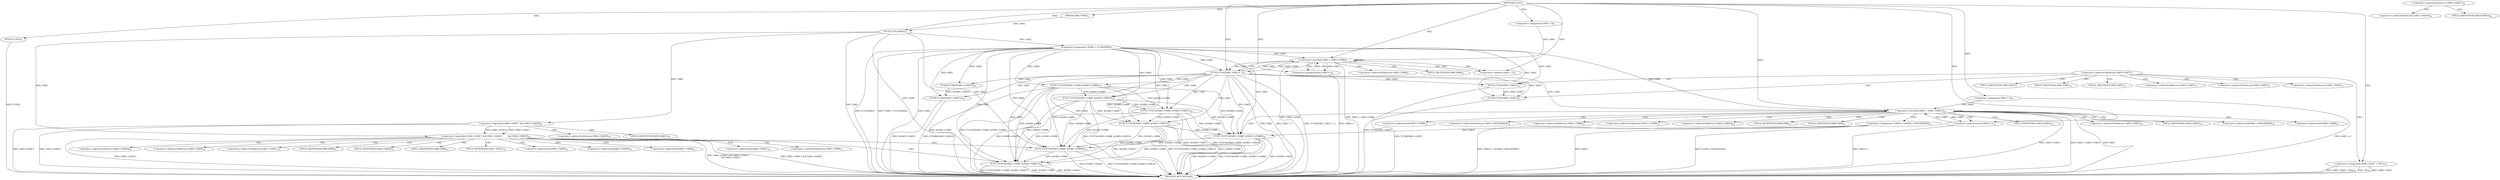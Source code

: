 digraph "FUN1" {  
"8" [label = <(METHOD,FUN1)<SUB>1</SUB>> ]
"162" [label = <(METHOD_RETURN,void)<SUB>1</SUB>> ]
"9" [label = <(PARAM,VAR1 *VAR2)<SUB>1</SUB>> ]
"13" [label = <(&lt;operator&gt;.assignment,*VAR5 = FUN2(VAR2))<SUB>4</SUB>> ]
"17" [label = <(FUN3,FUN3())<SUB>6</SUB>> ]
"54" [label = <(FUN7,FUN7(&amp;VAR5-&gt;VAR8, &amp;VAR5-&gt;VAR9))<SUB>18</SUB>> ]
"63" [label = <(FUN7,FUN7(&amp;VAR5-&gt;VAR8, &amp;VAR5-&gt;VAR10))<SUB>19</SUB>> ]
"72" [label = <(FUN7,FUN7(&amp;VAR5-&gt;VAR8, &amp;VAR5-&gt;VAR11))<SUB>20</SUB>> ]
"81" [label = <(FUN7,FUN7(&amp;VAR5-&gt;VAR8, &amp;VAR5-&gt;VAR12))<SUB>21</SUB>> ]
"152" [label = <(FUN8,FUN8(&amp;VAR5-&gt;VAR22))<SUB>39</SUB>> ]
"157" [label = <(FUN8,FUN8(&amp;VAR5-&gt;VAR22))<SUB>40</SUB>> ]
"23" [label = <(&lt;operator&gt;.lessThan,VAR3 &lt; VAR5-&gt;VAR6)<SUB>8</SUB>> ]
"28" [label = <(&lt;operator&gt;.postIncrement,VAR3++)<SUB>8</SUB>> ]
"95" [label = <(&lt;operator&gt;.lessThan,VAR3 &lt; VAR5-&gt;VAR13)<SUB>23</SUB>> ]
"100" [label = <(&lt;operator&gt;.postIncrement,VAR3++)<SUB>23</SUB>> ]
"122" [label = <(&lt;operator&gt;.logicalAnd,VAR2-&gt;VAR17 &amp;&amp; VAR2-&gt;VAR18
         &amp;&amp; VAR2-&gt;VAR19)<SUB>29</SUB>> ]
"15" [label = <(FUN2,FUN2(VAR2))<SUB>4</SUB>> ]
"20" [label = <(&lt;operator&gt;.assignment,VAR3 = 0)<SUB>8</SUB>> ]
"31" [label = <(FUN4,FUN4(VAR5, VAR3 + 1))<SUB>9</SUB>> ]
"41" [label = <(FUN5,FUN5(VAR5-&gt;VAR7))<SUB>13</SUB>> ]
"45" [label = <(FUN6,FUN6(VAR5-&gt;VAR7))<SUB>14</SUB>> ]
"49" [label = <(&lt;operator&gt;.assignment,VAR5-&gt;VAR7 = NULL)<SUB>15</SUB>> ]
"92" [label = <(&lt;operator&gt;.assignment,VAR3 = 0)<SUB>23</SUB>> ]
"104" [label = <(&lt;operator&gt;.assignment,*VAR15 = &amp;VAR5-&gt;VAR16[VAR3])<SUB>24</SUB>> ]
"112" [label = <(FUN7,FUN7(&amp;VAR5-&gt;VAR8, &amp;VAR15-&gt;VAR8))<SUB>25</SUB>> ]
"134" [label = <(FUN7,FUN7(&amp;VAR5-&gt;VAR8, &amp;VAR2-&gt;VAR20))<SUB>32</SUB>> ]
"143" [label = <(FUN7,FUN7(&amp;VAR5-&gt;VAR8, &amp;VAR2-&gt;VAR21))<SUB>34</SUB>> ]
"123" [label = <(&lt;operator&gt;.logicalAnd,VAR2-&gt;VAR17 &amp;&amp; VAR2-&gt;VAR18)<SUB>29</SUB>> ]
"33" [label = <(&lt;operator&gt;.addition,VAR3 + 1)<SUB>9</SUB>> ]
"37" [label = <(&lt;operator&gt;.indirectFieldAccess,VAR5-&gt;VAR7)<SUB>12</SUB>> ]
"25" [label = <(&lt;operator&gt;.indirectFieldAccess,VAR5-&gt;VAR6)<SUB>8</SUB>> ]
"97" [label = <(&lt;operator&gt;.indirectFieldAccess,VAR5-&gt;VAR13)<SUB>23</SUB>> ]
"130" [label = <(&lt;operator&gt;.indirectFieldAccess,VAR2-&gt;VAR19)<SUB>30</SUB>> ]
"27" [label = <(FIELD_IDENTIFIER,VAR6,VAR6)<SUB>8</SUB>> ]
"42" [label = <(&lt;operator&gt;.indirectFieldAccess,VAR5-&gt;VAR7)<SUB>13</SUB>> ]
"46" [label = <(&lt;operator&gt;.indirectFieldAccess,VAR5-&gt;VAR7)<SUB>14</SUB>> ]
"50" [label = <(&lt;operator&gt;.indirectFieldAccess,VAR5-&gt;VAR7)<SUB>15</SUB>> ]
"99" [label = <(FIELD_IDENTIFIER,VAR13,VAR13)<SUB>23</SUB>> ]
"106" [label = <(&lt;operator&gt;.addressOf,&amp;VAR5-&gt;VAR16[VAR3])<SUB>24</SUB>> ]
"113" [label = <(&lt;operator&gt;.addressOf,&amp;VAR5-&gt;VAR8)<SUB>25</SUB>> ]
"117" [label = <(&lt;operator&gt;.addressOf,&amp;VAR15-&gt;VAR8)<SUB>25</SUB>> ]
"124" [label = <(&lt;operator&gt;.indirectFieldAccess,VAR2-&gt;VAR17)<SUB>29</SUB>> ]
"127" [label = <(&lt;operator&gt;.indirectFieldAccess,VAR2-&gt;VAR18)<SUB>29</SUB>> ]
"132" [label = <(FIELD_IDENTIFIER,VAR19,VAR19)<SUB>30</SUB>> ]
"135" [label = <(&lt;operator&gt;.addressOf,&amp;VAR5-&gt;VAR8)<SUB>32</SUB>> ]
"139" [label = <(&lt;operator&gt;.addressOf,&amp;VAR2-&gt;VAR20)<SUB>32</SUB>> ]
"144" [label = <(&lt;operator&gt;.addressOf,&amp;VAR5-&gt;VAR8)<SUB>34</SUB>> ]
"148" [label = <(&lt;operator&gt;.addressOf,&amp;VAR2-&gt;VAR21)<SUB>34</SUB>> ]
"44" [label = <(FIELD_IDENTIFIER,VAR7,VAR7)<SUB>13</SUB>> ]
"48" [label = <(FIELD_IDENTIFIER,VAR7,VAR7)<SUB>14</SUB>> ]
"52" [label = <(FIELD_IDENTIFIER,VAR7,VAR7)<SUB>15</SUB>> ]
"107" [label = <(&lt;operator&gt;.indirectIndexAccess,VAR5-&gt;VAR16[VAR3])<SUB>24</SUB>> ]
"114" [label = <(&lt;operator&gt;.indirectFieldAccess,VAR5-&gt;VAR8)<SUB>25</SUB>> ]
"118" [label = <(&lt;operator&gt;.indirectFieldAccess,VAR15-&gt;VAR8)<SUB>25</SUB>> ]
"129" [label = <(FIELD_IDENTIFIER,VAR18,VAR18)<SUB>29</SUB>> ]
"136" [label = <(&lt;operator&gt;.indirectFieldAccess,VAR5-&gt;VAR8)<SUB>32</SUB>> ]
"140" [label = <(&lt;operator&gt;.indirectFieldAccess,VAR2-&gt;VAR20)<SUB>32</SUB>> ]
"145" [label = <(&lt;operator&gt;.indirectFieldAccess,VAR5-&gt;VAR8)<SUB>34</SUB>> ]
"149" [label = <(&lt;operator&gt;.indirectFieldAccess,VAR2-&gt;VAR21)<SUB>34</SUB>> ]
"108" [label = <(&lt;operator&gt;.indirectFieldAccess,VAR5-&gt;VAR16)<SUB>24</SUB>> ]
"116" [label = <(FIELD_IDENTIFIER,VAR8,VAR8)<SUB>25</SUB>> ]
"120" [label = <(FIELD_IDENTIFIER,VAR8,VAR8)<SUB>25</SUB>> ]
"138" [label = <(FIELD_IDENTIFIER,VAR8,VAR8)<SUB>32</SUB>> ]
"142" [label = <(FIELD_IDENTIFIER,VAR20,VAR20)<SUB>32</SUB>> ]
"147" [label = <(FIELD_IDENTIFIER,VAR8,VAR8)<SUB>34</SUB>> ]
"151" [label = <(FIELD_IDENTIFIER,VAR21,VAR21)<SUB>34</SUB>> ]
"110" [label = <(FIELD_IDENTIFIER,VAR16,VAR16)<SUB>24</SUB>> ]
  "13" -> "162"  [ label = "DDG: VAR5"] 
  "15" -> "162"  [ label = "DDG: VAR2"] 
  "13" -> "162"  [ label = "DDG: FUN2(VAR2)"] 
  "13" -> "162"  [ label = "DDG: *VAR5 = FUN2(VAR2)"] 
  "17" -> "162"  [ label = "DDG: FUN3()"] 
  "23" -> "162"  [ label = "DDG: VAR5-&gt;VAR6"] 
  "23" -> "162"  [ label = "DDG: VAR3 &lt; VAR5-&gt;VAR6"] 
  "41" -> "162"  [ label = "DDG: FUN5(VAR5-&gt;VAR7)"] 
  "45" -> "162"  [ label = "DDG: FUN6(VAR5-&gt;VAR7)"] 
  "49" -> "162"  [ label = "DDG: VAR5-&gt;VAR7"] 
  "49" -> "162"  [ label = "DDG: VAR5-&gt;VAR7 = NULL"] 
  "54" -> "162"  [ label = "DDG: &amp;VAR5-&gt;VAR9"] 
  "54" -> "162"  [ label = "DDG: FUN7(&amp;VAR5-&gt;VAR8, &amp;VAR5-&gt;VAR9)"] 
  "63" -> "162"  [ label = "DDG: &amp;VAR5-&gt;VAR10"] 
  "63" -> "162"  [ label = "DDG: FUN7(&amp;VAR5-&gt;VAR8, &amp;VAR5-&gt;VAR10)"] 
  "72" -> "162"  [ label = "DDG: &amp;VAR5-&gt;VAR11"] 
  "72" -> "162"  [ label = "DDG: FUN7(&amp;VAR5-&gt;VAR8, &amp;VAR5-&gt;VAR11)"] 
  "81" -> "162"  [ label = "DDG: &amp;VAR5-&gt;VAR8"] 
  "81" -> "162"  [ label = "DDG: &amp;VAR5-&gt;VAR12"] 
  "81" -> "162"  [ label = "DDG: FUN7(&amp;VAR5-&gt;VAR8, &amp;VAR5-&gt;VAR12)"] 
  "92" -> "162"  [ label = "DDG: VAR3 = 0"] 
  "95" -> "162"  [ label = "DDG: VAR3"] 
  "95" -> "162"  [ label = "DDG: VAR5-&gt;VAR13"] 
  "95" -> "162"  [ label = "DDG: VAR3 &lt; VAR5-&gt;VAR13"] 
  "123" -> "162"  [ label = "DDG: VAR2-&gt;VAR17"] 
  "123" -> "162"  [ label = "DDG: VAR2-&gt;VAR18"] 
  "122" -> "162"  [ label = "DDG: VAR2-&gt;VAR17 &amp;&amp; VAR2-&gt;VAR18"] 
  "122" -> "162"  [ label = "DDG: VAR2-&gt;VAR19"] 
  "122" -> "162"  [ label = "DDG: VAR2-&gt;VAR17 &amp;&amp; VAR2-&gt;VAR18
         &amp;&amp; VAR2-&gt;VAR19"] 
  "134" -> "162"  [ label = "DDG: &amp;VAR2-&gt;VAR20"] 
  "134" -> "162"  [ label = "DDG: FUN7(&amp;VAR5-&gt;VAR8, &amp;VAR2-&gt;VAR20)"] 
  "143" -> "162"  [ label = "DDG: &amp;VAR5-&gt;VAR8"] 
  "143" -> "162"  [ label = "DDG: &amp;VAR2-&gt;VAR21"] 
  "143" -> "162"  [ label = "DDG: FUN7(&amp;VAR5-&gt;VAR8, &amp;VAR2-&gt;VAR21)"] 
  "157" -> "162"  [ label = "DDG: &amp;VAR5-&gt;VAR22"] 
  "157" -> "162"  [ label = "DDG: FUN8(&amp;VAR5-&gt;VAR22)"] 
  "104" -> "162"  [ label = "DDG: VAR15"] 
  "104" -> "162"  [ label = "DDG: &amp;VAR5-&gt;VAR16[VAR3]"] 
  "104" -> "162"  [ label = "DDG: *VAR15 = &amp;VAR5-&gt;VAR16[VAR3]"] 
  "112" -> "162"  [ label = "DDG: &amp;VAR5-&gt;VAR8"] 
  "112" -> "162"  [ label = "DDG: &amp;VAR15-&gt;VAR8"] 
  "112" -> "162"  [ label = "DDG: FUN7(&amp;VAR5-&gt;VAR8, &amp;VAR15-&gt;VAR8)"] 
  "100" -> "162"  [ label = "DDG: VAR3++"] 
  "31" -> "162"  [ label = "DDG: VAR5"] 
  "31" -> "162"  [ label = "DDG: VAR3 + 1"] 
  "31" -> "162"  [ label = "DDG: FUN4(VAR5, VAR3 + 1)"] 
  "28" -> "162"  [ label = "DDG: VAR3++"] 
  "49" -> "162"  [ label = "DDG: NULL"] 
  "8" -> "9"  [ label = "DDG: "] 
  "15" -> "13"  [ label = "DDG: VAR2"] 
  "8" -> "17"  [ label = "DDG: "] 
  "13" -> "54"  [ label = "DDG: VAR5"] 
  "31" -> "54"  [ label = "DDG: VAR5"] 
  "54" -> "63"  [ label = "DDG: &amp;VAR5-&gt;VAR8"] 
  "13" -> "63"  [ label = "DDG: VAR5"] 
  "31" -> "63"  [ label = "DDG: VAR5"] 
  "63" -> "72"  [ label = "DDG: &amp;VAR5-&gt;VAR8"] 
  "13" -> "72"  [ label = "DDG: VAR5"] 
  "31" -> "72"  [ label = "DDG: VAR5"] 
  "54" -> "72"  [ label = "DDG: &amp;VAR5-&gt;VAR8"] 
  "72" -> "81"  [ label = "DDG: &amp;VAR5-&gt;VAR8"] 
  "13" -> "81"  [ label = "DDG: VAR5"] 
  "31" -> "81"  [ label = "DDG: VAR5"] 
  "54" -> "81"  [ label = "DDG: &amp;VAR5-&gt;VAR8"] 
  "63" -> "81"  [ label = "DDG: &amp;VAR5-&gt;VAR8"] 
  "13" -> "152"  [ label = "DDG: VAR5"] 
  "31" -> "152"  [ label = "DDG: VAR5"] 
  "152" -> "157"  [ label = "DDG: &amp;VAR5-&gt;VAR22"] 
  "13" -> "157"  [ label = "DDG: VAR5"] 
  "31" -> "157"  [ label = "DDG: VAR5"] 
  "9" -> "15"  [ label = "DDG: VAR2"] 
  "8" -> "15"  [ label = "DDG: "] 
  "8" -> "20"  [ label = "DDG: "] 
  "20" -> "23"  [ label = "DDG: VAR3"] 
  "28" -> "23"  [ label = "DDG: VAR3"] 
  "8" -> "23"  [ label = "DDG: "] 
  "13" -> "23"  [ label = "DDG: VAR5"] 
  "31" -> "23"  [ label = "DDG: VAR5"] 
  "8" -> "28"  [ label = "DDG: "] 
  "23" -> "28"  [ label = "DDG: VAR3"] 
  "8" -> "49"  [ label = "DDG: "] 
  "8" -> "92"  [ label = "DDG: "] 
  "92" -> "95"  [ label = "DDG: VAR3"] 
  "100" -> "95"  [ label = "DDG: VAR3"] 
  "8" -> "95"  [ label = "DDG: "] 
  "13" -> "95"  [ label = "DDG: VAR5"] 
  "31" -> "95"  [ label = "DDG: VAR5"] 
  "95" -> "100"  [ label = "DDG: VAR3"] 
  "8" -> "100"  [ label = "DDG: "] 
  "123" -> "122"  [ label = "DDG: VAR2-&gt;VAR17"] 
  "123" -> "122"  [ label = "DDG: VAR2-&gt;VAR18"] 
  "15" -> "122"  [ label = "DDG: VAR2"] 
  "13" -> "31"  [ label = "DDG: VAR5"] 
  "23" -> "31"  [ label = "DDG: VAR5-&gt;VAR6"] 
  "8" -> "31"  [ label = "DDG: "] 
  "23" -> "31"  [ label = "DDG: VAR3"] 
  "13" -> "41"  [ label = "DDG: VAR5"] 
  "31" -> "41"  [ label = "DDG: VAR5"] 
  "13" -> "45"  [ label = "DDG: VAR5"] 
  "41" -> "45"  [ label = "DDG: VAR5-&gt;VAR7"] 
  "31" -> "45"  [ label = "DDG: VAR5"] 
  "81" -> "112"  [ label = "DDG: &amp;VAR5-&gt;VAR8"] 
  "13" -> "112"  [ label = "DDG: VAR5"] 
  "31" -> "112"  [ label = "DDG: VAR5"] 
  "54" -> "112"  [ label = "DDG: &amp;VAR5-&gt;VAR8"] 
  "63" -> "112"  [ label = "DDG: &amp;VAR5-&gt;VAR8"] 
  "72" -> "112"  [ label = "DDG: &amp;VAR5-&gt;VAR8"] 
  "104" -> "112"  [ label = "DDG: VAR15"] 
  "15" -> "123"  [ label = "DDG: VAR2"] 
  "81" -> "134"  [ label = "DDG: &amp;VAR5-&gt;VAR8"] 
  "112" -> "134"  [ label = "DDG: &amp;VAR5-&gt;VAR8"] 
  "13" -> "134"  [ label = "DDG: VAR5"] 
  "31" -> "134"  [ label = "DDG: VAR5"] 
  "54" -> "134"  [ label = "DDG: &amp;VAR5-&gt;VAR8"] 
  "63" -> "134"  [ label = "DDG: &amp;VAR5-&gt;VAR8"] 
  "72" -> "134"  [ label = "DDG: &amp;VAR5-&gt;VAR8"] 
  "15" -> "134"  [ label = "DDG: VAR2"] 
  "134" -> "143"  [ label = "DDG: &amp;VAR5-&gt;VAR8"] 
  "13" -> "143"  [ label = "DDG: VAR5"] 
  "31" -> "143"  [ label = "DDG: VAR5"] 
  "54" -> "143"  [ label = "DDG: &amp;VAR5-&gt;VAR8"] 
  "63" -> "143"  [ label = "DDG: &amp;VAR5-&gt;VAR8"] 
  "72" -> "143"  [ label = "DDG: &amp;VAR5-&gt;VAR8"] 
  "81" -> "143"  [ label = "DDG: &amp;VAR5-&gt;VAR8"] 
  "112" -> "143"  [ label = "DDG: &amp;VAR5-&gt;VAR8"] 
  "15" -> "143"  [ label = "DDG: VAR2"] 
  "23" -> "33"  [ label = "DDG: VAR3"] 
  "8" -> "33"  [ label = "DDG: "] 
  "23" -> "28"  [ label = "CDG: "] 
  "23" -> "25"  [ label = "CDG: "] 
  "23" -> "27"  [ label = "CDG: "] 
  "23" -> "33"  [ label = "CDG: "] 
  "23" -> "23"  [ label = "CDG: "] 
  "23" -> "31"  [ label = "CDG: "] 
  "37" -> "48"  [ label = "CDG: "] 
  "37" -> "49"  [ label = "CDG: "] 
  "37" -> "42"  [ label = "CDG: "] 
  "37" -> "52"  [ label = "CDG: "] 
  "37" -> "46"  [ label = "CDG: "] 
  "37" -> "45"  [ label = "CDG: "] 
  "37" -> "50"  [ label = "CDG: "] 
  "37" -> "44"  [ label = "CDG: "] 
  "37" -> "41"  [ label = "CDG: "] 
  "95" -> "107"  [ label = "CDG: "] 
  "95" -> "120"  [ label = "CDG: "] 
  "95" -> "113"  [ label = "CDG: "] 
  "95" -> "116"  [ label = "CDG: "] 
  "95" -> "99"  [ label = "CDG: "] 
  "95" -> "114"  [ label = "CDG: "] 
  "95" -> "104"  [ label = "CDG: "] 
  "95" -> "95"  [ label = "CDG: "] 
  "95" -> "106"  [ label = "CDG: "] 
  "95" -> "97"  [ label = "CDG: "] 
  "95" -> "112"  [ label = "CDG: "] 
  "95" -> "118"  [ label = "CDG: "] 
  "95" -> "100"  [ label = "CDG: "] 
  "95" -> "110"  [ label = "CDG: "] 
  "95" -> "117"  [ label = "CDG: "] 
  "95" -> "108"  [ label = "CDG: "] 
  "122" -> "136"  [ label = "CDG: "] 
  "122" -> "145"  [ label = "CDG: "] 
  "122" -> "149"  [ label = "CDG: "] 
  "122" -> "142"  [ label = "CDG: "] 
  "122" -> "151"  [ label = "CDG: "] 
  "122" -> "144"  [ label = "CDG: "] 
  "122" -> "134"  [ label = "CDG: "] 
  "122" -> "138"  [ label = "CDG: "] 
  "122" -> "140"  [ label = "CDG: "] 
  "122" -> "148"  [ label = "CDG: "] 
  "122" -> "143"  [ label = "CDG: "] 
  "122" -> "147"  [ label = "CDG: "] 
  "122" -> "135"  [ label = "CDG: "] 
  "122" -> "139"  [ label = "CDG: "] 
  "123" -> "132"  [ label = "CDG: "] 
  "123" -> "130"  [ label = "CDG: "] 
  "124" -> "129"  [ label = "CDG: "] 
  "124" -> "127"  [ label = "CDG: "] 
}
